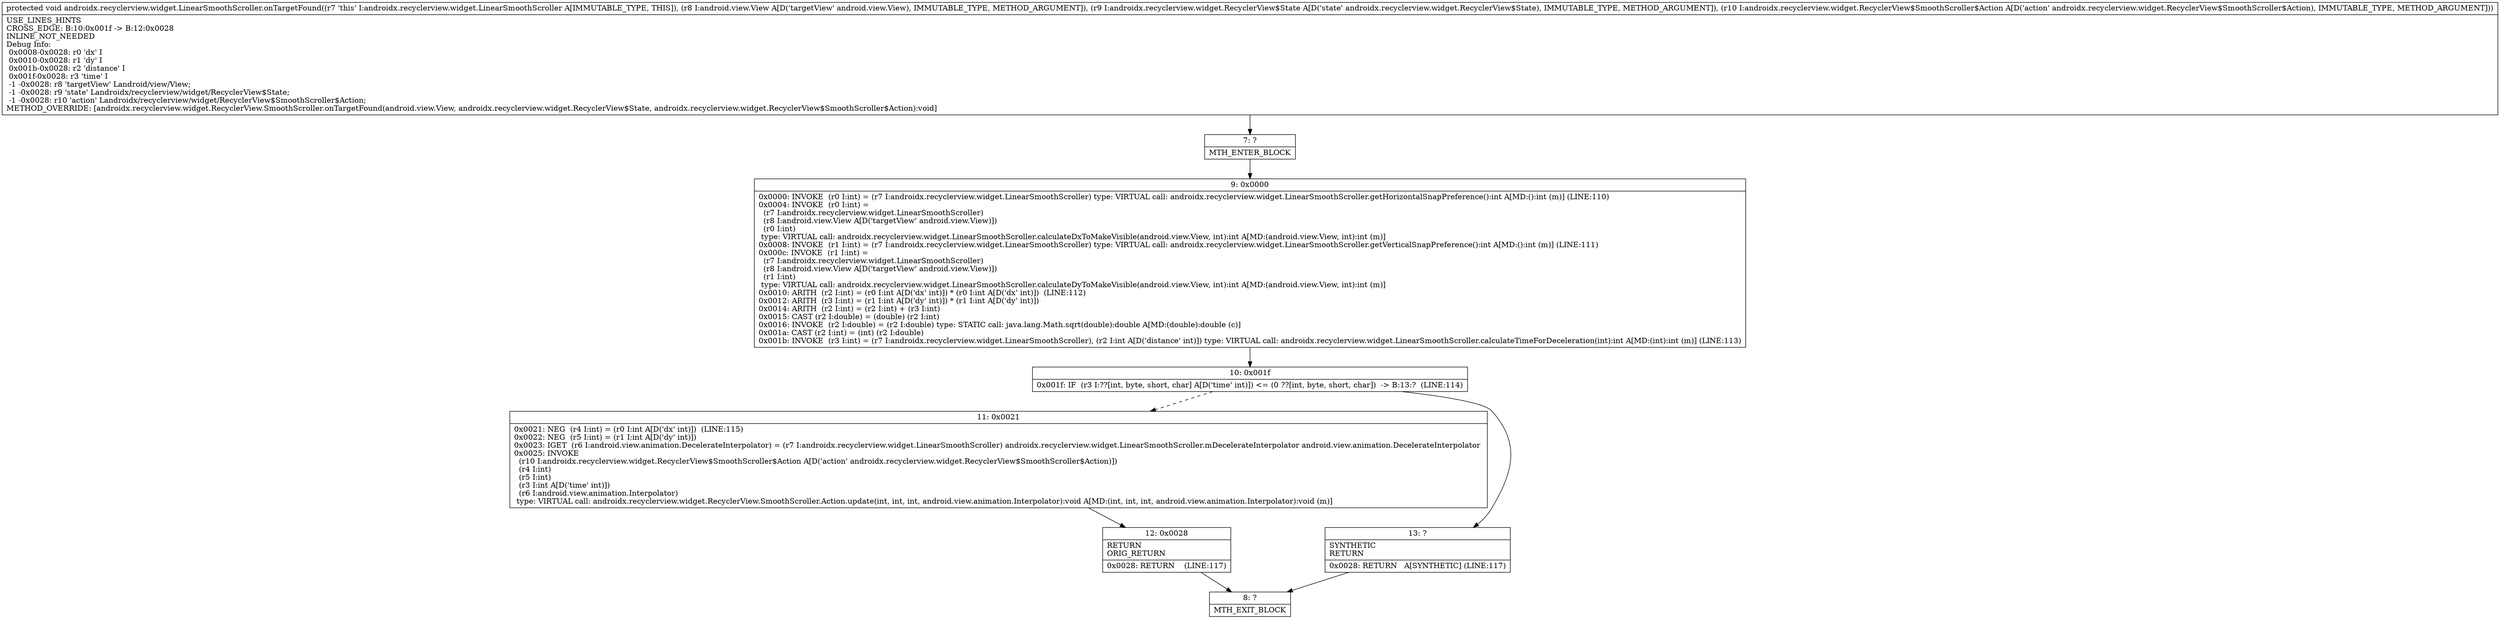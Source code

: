 digraph "CFG forandroidx.recyclerview.widget.LinearSmoothScroller.onTargetFound(Landroid\/view\/View;Landroidx\/recyclerview\/widget\/RecyclerView$State;Landroidx\/recyclerview\/widget\/RecyclerView$SmoothScroller$Action;)V" {
Node_7 [shape=record,label="{7\:\ ?|MTH_ENTER_BLOCK\l}"];
Node_9 [shape=record,label="{9\:\ 0x0000|0x0000: INVOKE  (r0 I:int) = (r7 I:androidx.recyclerview.widget.LinearSmoothScroller) type: VIRTUAL call: androidx.recyclerview.widget.LinearSmoothScroller.getHorizontalSnapPreference():int A[MD:():int (m)] (LINE:110)\l0x0004: INVOKE  (r0 I:int) = \l  (r7 I:androidx.recyclerview.widget.LinearSmoothScroller)\l  (r8 I:android.view.View A[D('targetView' android.view.View)])\l  (r0 I:int)\l type: VIRTUAL call: androidx.recyclerview.widget.LinearSmoothScroller.calculateDxToMakeVisible(android.view.View, int):int A[MD:(android.view.View, int):int (m)]\l0x0008: INVOKE  (r1 I:int) = (r7 I:androidx.recyclerview.widget.LinearSmoothScroller) type: VIRTUAL call: androidx.recyclerview.widget.LinearSmoothScroller.getVerticalSnapPreference():int A[MD:():int (m)] (LINE:111)\l0x000c: INVOKE  (r1 I:int) = \l  (r7 I:androidx.recyclerview.widget.LinearSmoothScroller)\l  (r8 I:android.view.View A[D('targetView' android.view.View)])\l  (r1 I:int)\l type: VIRTUAL call: androidx.recyclerview.widget.LinearSmoothScroller.calculateDyToMakeVisible(android.view.View, int):int A[MD:(android.view.View, int):int (m)]\l0x0010: ARITH  (r2 I:int) = (r0 I:int A[D('dx' int)]) * (r0 I:int A[D('dx' int)])  (LINE:112)\l0x0012: ARITH  (r3 I:int) = (r1 I:int A[D('dy' int)]) * (r1 I:int A[D('dy' int)]) \l0x0014: ARITH  (r2 I:int) = (r2 I:int) + (r3 I:int) \l0x0015: CAST (r2 I:double) = (double) (r2 I:int) \l0x0016: INVOKE  (r2 I:double) = (r2 I:double) type: STATIC call: java.lang.Math.sqrt(double):double A[MD:(double):double (c)]\l0x001a: CAST (r2 I:int) = (int) (r2 I:double) \l0x001b: INVOKE  (r3 I:int) = (r7 I:androidx.recyclerview.widget.LinearSmoothScroller), (r2 I:int A[D('distance' int)]) type: VIRTUAL call: androidx.recyclerview.widget.LinearSmoothScroller.calculateTimeForDeceleration(int):int A[MD:(int):int (m)] (LINE:113)\l}"];
Node_10 [shape=record,label="{10\:\ 0x001f|0x001f: IF  (r3 I:??[int, byte, short, char] A[D('time' int)]) \<= (0 ??[int, byte, short, char])  \-\> B:13:?  (LINE:114)\l}"];
Node_11 [shape=record,label="{11\:\ 0x0021|0x0021: NEG  (r4 I:int) = (r0 I:int A[D('dx' int)])  (LINE:115)\l0x0022: NEG  (r5 I:int) = (r1 I:int A[D('dy' int)]) \l0x0023: IGET  (r6 I:android.view.animation.DecelerateInterpolator) = (r7 I:androidx.recyclerview.widget.LinearSmoothScroller) androidx.recyclerview.widget.LinearSmoothScroller.mDecelerateInterpolator android.view.animation.DecelerateInterpolator \l0x0025: INVOKE  \l  (r10 I:androidx.recyclerview.widget.RecyclerView$SmoothScroller$Action A[D('action' androidx.recyclerview.widget.RecyclerView$SmoothScroller$Action)])\l  (r4 I:int)\l  (r5 I:int)\l  (r3 I:int A[D('time' int)])\l  (r6 I:android.view.animation.Interpolator)\l type: VIRTUAL call: androidx.recyclerview.widget.RecyclerView.SmoothScroller.Action.update(int, int, int, android.view.animation.Interpolator):void A[MD:(int, int, int, android.view.animation.Interpolator):void (m)]\l}"];
Node_12 [shape=record,label="{12\:\ 0x0028|RETURN\lORIG_RETURN\l|0x0028: RETURN    (LINE:117)\l}"];
Node_8 [shape=record,label="{8\:\ ?|MTH_EXIT_BLOCK\l}"];
Node_13 [shape=record,label="{13\:\ ?|SYNTHETIC\lRETURN\l|0x0028: RETURN   A[SYNTHETIC] (LINE:117)\l}"];
MethodNode[shape=record,label="{protected void androidx.recyclerview.widget.LinearSmoothScroller.onTargetFound((r7 'this' I:androidx.recyclerview.widget.LinearSmoothScroller A[IMMUTABLE_TYPE, THIS]), (r8 I:android.view.View A[D('targetView' android.view.View), IMMUTABLE_TYPE, METHOD_ARGUMENT]), (r9 I:androidx.recyclerview.widget.RecyclerView$State A[D('state' androidx.recyclerview.widget.RecyclerView$State), IMMUTABLE_TYPE, METHOD_ARGUMENT]), (r10 I:androidx.recyclerview.widget.RecyclerView$SmoothScroller$Action A[D('action' androidx.recyclerview.widget.RecyclerView$SmoothScroller$Action), IMMUTABLE_TYPE, METHOD_ARGUMENT]))  | USE_LINES_HINTS\lCROSS_EDGE: B:10:0x001f \-\> B:12:0x0028\lINLINE_NOT_NEEDED\lDebug Info:\l  0x0008\-0x0028: r0 'dx' I\l  0x0010\-0x0028: r1 'dy' I\l  0x001b\-0x0028: r2 'distance' I\l  0x001f\-0x0028: r3 'time' I\l  \-1 \-0x0028: r8 'targetView' Landroid\/view\/View;\l  \-1 \-0x0028: r9 'state' Landroidx\/recyclerview\/widget\/RecyclerView$State;\l  \-1 \-0x0028: r10 'action' Landroidx\/recyclerview\/widget\/RecyclerView$SmoothScroller$Action;\lMETHOD_OVERRIDE: [androidx.recyclerview.widget.RecyclerView.SmoothScroller.onTargetFound(android.view.View, androidx.recyclerview.widget.RecyclerView$State, androidx.recyclerview.widget.RecyclerView$SmoothScroller$Action):void]\l}"];
MethodNode -> Node_7;Node_7 -> Node_9;
Node_9 -> Node_10;
Node_10 -> Node_11[style=dashed];
Node_10 -> Node_13;
Node_11 -> Node_12;
Node_12 -> Node_8;
Node_13 -> Node_8;
}

